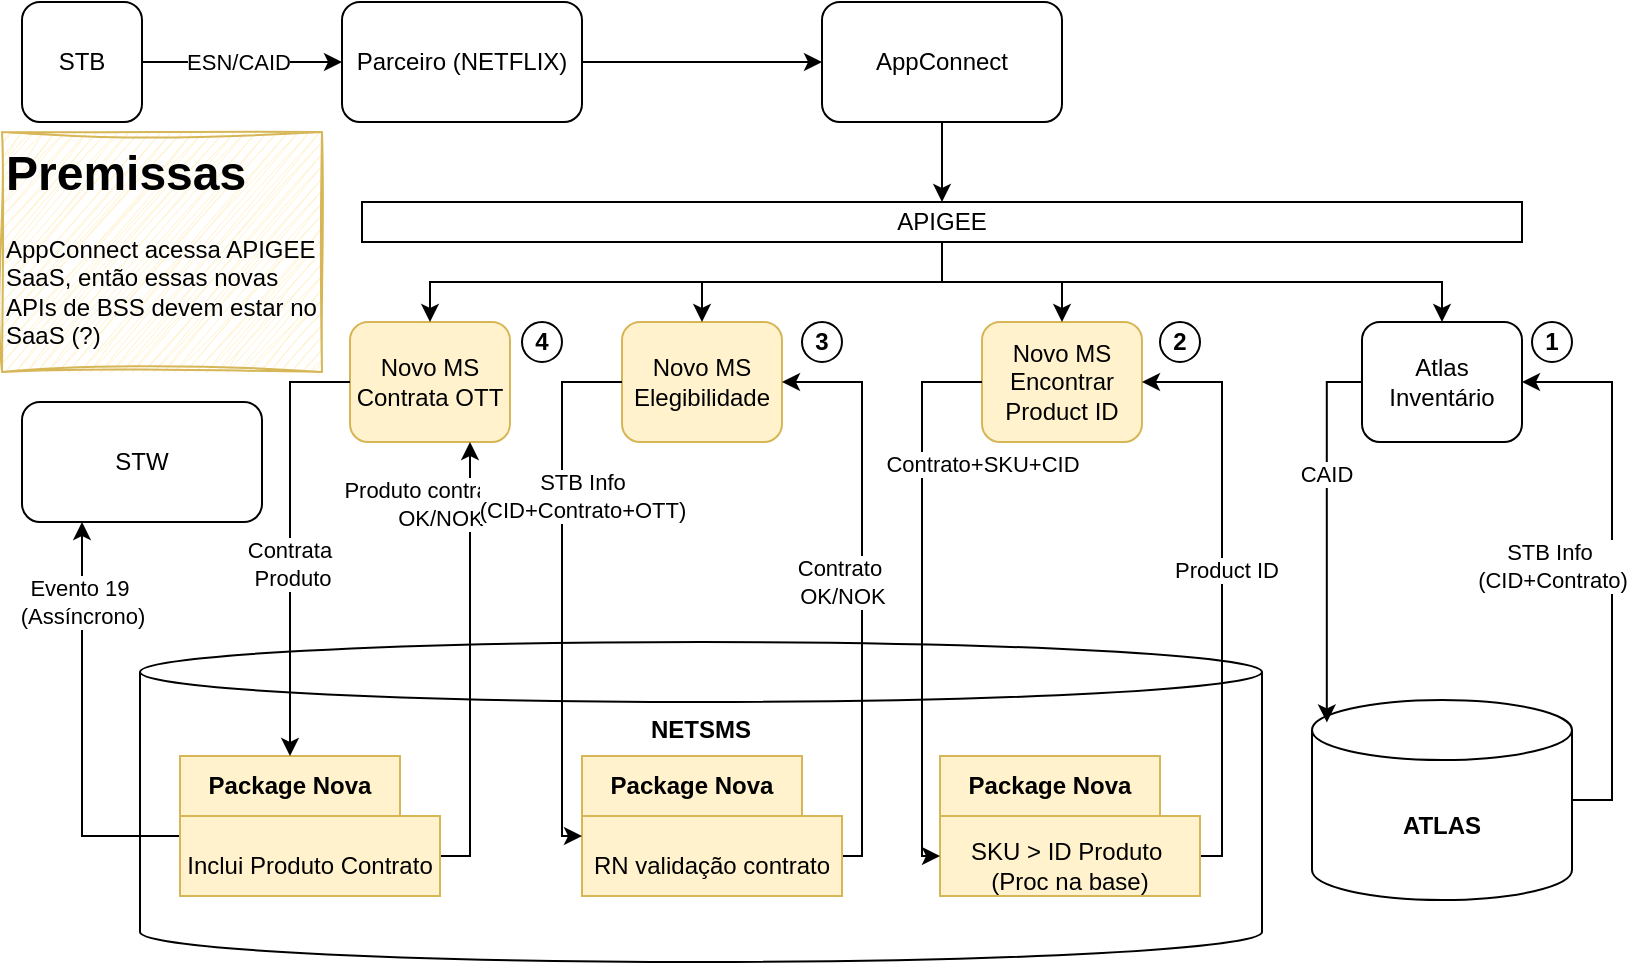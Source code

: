 <mxfile version="26.0.11">
  <diagram name="Página-1" id="kXkVYsWf9OJHEGPrg3_8">
    <mxGraphModel dx="1050" dy="522" grid="1" gridSize="10" guides="1" tooltips="1" connect="1" arrows="1" fold="1" page="1" pageScale="1" pageWidth="827" pageHeight="1169" math="0" shadow="0">
      <root>
        <mxCell id="0" />
        <mxCell id="1" parent="0" />
        <mxCell id="wwhrSut1Y8ac9y-j0grS-5" style="edgeStyle=orthogonalEdgeStyle;rounded=0;orthogonalLoop=1;jettySize=auto;html=1;entryX=0;entryY=0.5;entryDx=0;entryDy=0;" edge="1" parent="1" source="wwhrSut1Y8ac9y-j0grS-1" target="wwhrSut1Y8ac9y-j0grS-2">
          <mxGeometry relative="1" as="geometry" />
        </mxCell>
        <mxCell id="wwhrSut1Y8ac9y-j0grS-6" value="ESN/CAID" style="edgeLabel;html=1;align=center;verticalAlign=middle;resizable=0;points=[];" vertex="1" connectable="0" parent="wwhrSut1Y8ac9y-j0grS-5">
          <mxGeometry x="-0.05" y="3" relative="1" as="geometry">
            <mxPoint y="3" as="offset" />
          </mxGeometry>
        </mxCell>
        <mxCell id="wwhrSut1Y8ac9y-j0grS-1" value="STB" style="rounded=1;whiteSpace=wrap;html=1;" vertex="1" parent="1">
          <mxGeometry x="20" y="20" width="60" height="60" as="geometry" />
        </mxCell>
        <mxCell id="wwhrSut1Y8ac9y-j0grS-7" style="edgeStyle=orthogonalEdgeStyle;rounded=0;orthogonalLoop=1;jettySize=auto;html=1;entryX=0;entryY=0.5;entryDx=0;entryDy=0;" edge="1" parent="1" source="wwhrSut1Y8ac9y-j0grS-2" target="wwhrSut1Y8ac9y-j0grS-4">
          <mxGeometry relative="1" as="geometry" />
        </mxCell>
        <mxCell id="wwhrSut1Y8ac9y-j0grS-2" value="Parceiro (NETFLIX)" style="rounded=1;whiteSpace=wrap;html=1;" vertex="1" parent="1">
          <mxGeometry x="180" y="20" width="120" height="60" as="geometry" />
        </mxCell>
        <mxCell id="wwhrSut1Y8ac9y-j0grS-16" style="edgeStyle=orthogonalEdgeStyle;rounded=0;orthogonalLoop=1;jettySize=auto;html=1;entryX=0.5;entryY=0;entryDx=0;entryDy=0;" edge="1" parent="1" source="wwhrSut1Y8ac9y-j0grS-4" target="wwhrSut1Y8ac9y-j0grS-15">
          <mxGeometry relative="1" as="geometry" />
        </mxCell>
        <mxCell id="wwhrSut1Y8ac9y-j0grS-4" value="AppConnect" style="rounded=1;whiteSpace=wrap;html=1;" vertex="1" parent="1">
          <mxGeometry x="420" y="20" width="120" height="60" as="geometry" />
        </mxCell>
        <mxCell id="wwhrSut1Y8ac9y-j0grS-8" value="&lt;h1 style=&quot;margin-top: 0px;&quot;&gt;Premissas&lt;/h1&gt;&lt;p&gt;AppConnect acessa APIGEE SaaS, então essas novas APIs de BSS devem estar no SaaS (?)&lt;/p&gt;" style="text;html=1;whiteSpace=wrap;overflow=hidden;rounded=0;fillColor=#fff2cc;strokeColor=#d6b656;sketch=1;curveFitting=1;jiggle=2;" vertex="1" parent="1">
          <mxGeometry x="10" y="85" width="160" height="120" as="geometry" />
        </mxCell>
        <mxCell id="wwhrSut1Y8ac9y-j0grS-10" value="Novo MS Contrata OTT" style="rounded=1;whiteSpace=wrap;html=1;fillColor=#fff2cc;strokeColor=#d6b656;" vertex="1" parent="1">
          <mxGeometry x="184" y="180" width="80" height="60" as="geometry" />
        </mxCell>
        <mxCell id="wwhrSut1Y8ac9y-j0grS-11" value="Novo MS Elegibilidade" style="rounded=1;whiteSpace=wrap;html=1;fillColor=#fff2cc;strokeColor=#d6b656;" vertex="1" parent="1">
          <mxGeometry x="320" y="180" width="80" height="60" as="geometry" />
        </mxCell>
        <mxCell id="wwhrSut1Y8ac9y-j0grS-12" value="Novo MS Encontrar Product ID" style="rounded=1;whiteSpace=wrap;html=1;fillColor=#fff2cc;strokeColor=#d6b656;" vertex="1" parent="1">
          <mxGeometry x="500" y="180" width="80" height="60" as="geometry" />
        </mxCell>
        <mxCell id="wwhrSut1Y8ac9y-j0grS-13" value="Atlas Inventário" style="rounded=1;whiteSpace=wrap;html=1;" vertex="1" parent="1">
          <mxGeometry x="690" y="180" width="80" height="60" as="geometry" />
        </mxCell>
        <mxCell id="wwhrSut1Y8ac9y-j0grS-17" style="edgeStyle=orthogonalEdgeStyle;rounded=0;orthogonalLoop=1;jettySize=auto;html=1;entryX=0.5;entryY=0;entryDx=0;entryDy=0;" edge="1" parent="1" source="wwhrSut1Y8ac9y-j0grS-15" target="wwhrSut1Y8ac9y-j0grS-10">
          <mxGeometry relative="1" as="geometry" />
        </mxCell>
        <mxCell id="wwhrSut1Y8ac9y-j0grS-18" style="edgeStyle=orthogonalEdgeStyle;rounded=0;orthogonalLoop=1;jettySize=auto;html=1;entryX=0.5;entryY=0;entryDx=0;entryDy=0;" edge="1" parent="1" source="wwhrSut1Y8ac9y-j0grS-15" target="wwhrSut1Y8ac9y-j0grS-11">
          <mxGeometry relative="1" as="geometry" />
        </mxCell>
        <mxCell id="wwhrSut1Y8ac9y-j0grS-19" style="edgeStyle=orthogonalEdgeStyle;rounded=0;orthogonalLoop=1;jettySize=auto;html=1;entryX=0.5;entryY=0;entryDx=0;entryDy=0;" edge="1" parent="1" source="wwhrSut1Y8ac9y-j0grS-15" target="wwhrSut1Y8ac9y-j0grS-12">
          <mxGeometry relative="1" as="geometry" />
        </mxCell>
        <mxCell id="wwhrSut1Y8ac9y-j0grS-20" style="edgeStyle=orthogonalEdgeStyle;rounded=0;orthogonalLoop=1;jettySize=auto;html=1;" edge="1" parent="1" source="wwhrSut1Y8ac9y-j0grS-15" target="wwhrSut1Y8ac9y-j0grS-13">
          <mxGeometry relative="1" as="geometry" />
        </mxCell>
        <mxCell id="wwhrSut1Y8ac9y-j0grS-15" value="APIGEE" style="rounded=0;whiteSpace=wrap;html=1;" vertex="1" parent="1">
          <mxGeometry x="190" y="120" width="580" height="20" as="geometry" />
        </mxCell>
        <mxCell id="wwhrSut1Y8ac9y-j0grS-21" value="&lt;b&gt;NETSMS&lt;/b&gt;" style="shape=cylinder3;whiteSpace=wrap;html=1;boundedLbl=1;backgroundOutline=1;size=15;align=center;verticalAlign=top;" vertex="1" parent="1">
          <mxGeometry x="79" y="340" width="561" height="160" as="geometry" />
        </mxCell>
        <mxCell id="wwhrSut1Y8ac9y-j0grS-29" style="edgeStyle=orthogonalEdgeStyle;rounded=0;orthogonalLoop=1;jettySize=auto;html=1;entryX=0.25;entryY=1;entryDx=0;entryDy=0;exitX=0;exitY=0;exitDx=0;exitDy=40;exitPerimeter=0;" edge="1" parent="1" source="wwhrSut1Y8ac9y-j0grS-22" target="wwhrSut1Y8ac9y-j0grS-28">
          <mxGeometry relative="1" as="geometry" />
        </mxCell>
        <mxCell id="wwhrSut1Y8ac9y-j0grS-30" value="Evento 19&amp;nbsp;&lt;div&gt;(Assíncrono)&lt;/div&gt;" style="edgeLabel;html=1;align=center;verticalAlign=middle;resizable=0;points=[];" vertex="1" connectable="0" parent="wwhrSut1Y8ac9y-j0grS-29">
          <mxGeometry x="0.159" relative="1" as="geometry">
            <mxPoint y="-47" as="offset" />
          </mxGeometry>
        </mxCell>
        <mxCell id="wwhrSut1Y8ac9y-j0grS-33" style="edgeStyle=orthogonalEdgeStyle;rounded=0;orthogonalLoop=1;jettySize=auto;html=1;entryX=0.75;entryY=1;entryDx=0;entryDy=0;exitX=0;exitY=0;exitDx=130;exitDy=50;exitPerimeter=0;" edge="1" parent="1" source="wwhrSut1Y8ac9y-j0grS-22" target="wwhrSut1Y8ac9y-j0grS-10">
          <mxGeometry relative="1" as="geometry">
            <Array as="points">
              <mxPoint x="244" y="447" />
            </Array>
          </mxGeometry>
        </mxCell>
        <mxCell id="wwhrSut1Y8ac9y-j0grS-34" value="Produto contratado&amp;nbsp;&lt;div&gt;OK/NOK&lt;/div&gt;" style="edgeLabel;html=1;align=center;verticalAlign=middle;resizable=0;points=[];" vertex="1" connectable="0" parent="wwhrSut1Y8ac9y-j0grS-33">
          <mxGeometry x="0.581" y="3" relative="1" as="geometry">
            <mxPoint x="-12" y="-16" as="offset" />
          </mxGeometry>
        </mxCell>
        <mxCell id="wwhrSut1Y8ac9y-j0grS-22" value="Package Nova" style="shape=folder;fontStyle=1;tabWidth=110;tabHeight=30;tabPosition=left;html=1;boundedLbl=1;labelInHeader=1;container=1;collapsible=0;whiteSpace=wrap;verticalAlign=middle;fillColor=#fff2cc;strokeColor=#d6b656;" vertex="1" parent="1">
          <mxGeometry x="99" y="397" width="130" height="70" as="geometry" />
        </mxCell>
        <mxCell id="wwhrSut1Y8ac9y-j0grS-23" value="Inclui Produto Contrato" style="html=1;strokeColor=none;resizeWidth=1;resizeHeight=1;fillColor=none;part=1;connectable=0;allowArrows=0;deletable=0;whiteSpace=wrap;" vertex="1" parent="wwhrSut1Y8ac9y-j0grS-22">
          <mxGeometry width="130" height="49" relative="1" as="geometry">
            <mxPoint y="30" as="offset" />
          </mxGeometry>
        </mxCell>
        <mxCell id="wwhrSut1Y8ac9y-j0grS-37" style="edgeStyle=orthogonalEdgeStyle;rounded=0;orthogonalLoop=1;jettySize=auto;html=1;entryX=1;entryY=0.5;entryDx=0;entryDy=0;exitX=0;exitY=0;exitDx=130;exitDy=50;exitPerimeter=0;" edge="1" parent="1" source="wwhrSut1Y8ac9y-j0grS-24" target="wwhrSut1Y8ac9y-j0grS-11">
          <mxGeometry relative="1" as="geometry">
            <Array as="points">
              <mxPoint x="440" y="447" />
              <mxPoint x="440" y="210" />
            </Array>
          </mxGeometry>
        </mxCell>
        <mxCell id="wwhrSut1Y8ac9y-j0grS-38" value="Contrato&amp;nbsp;&lt;div&gt;OK/NOK&lt;/div&gt;" style="edgeLabel;html=1;align=center;verticalAlign=middle;resizable=0;points=[];" vertex="1" connectable="0" parent="wwhrSut1Y8ac9y-j0grS-37">
          <mxGeometry x="0.216" y="2" relative="1" as="geometry">
            <mxPoint x="-8" y="27" as="offset" />
          </mxGeometry>
        </mxCell>
        <mxCell id="wwhrSut1Y8ac9y-j0grS-24" value="Package Nova" style="shape=folder;fontStyle=1;tabWidth=110;tabHeight=30;tabPosition=left;html=1;boundedLbl=1;labelInHeader=1;container=1;collapsible=0;whiteSpace=wrap;verticalAlign=middle;fillColor=#fff2cc;strokeColor=#d6b656;" vertex="1" parent="1">
          <mxGeometry x="300" y="397" width="130" height="70" as="geometry" />
        </mxCell>
        <mxCell id="wwhrSut1Y8ac9y-j0grS-25" value="RN validação contrato" style="html=1;strokeColor=none;resizeWidth=1;resizeHeight=1;fillColor=none;part=1;connectable=0;allowArrows=0;deletable=0;whiteSpace=wrap;" vertex="1" parent="wwhrSut1Y8ac9y-j0grS-24">
          <mxGeometry width="130" height="49" relative="1" as="geometry">
            <mxPoint y="30" as="offset" />
          </mxGeometry>
        </mxCell>
        <mxCell id="wwhrSut1Y8ac9y-j0grS-41" style="edgeStyle=orthogonalEdgeStyle;rounded=0;orthogonalLoop=1;jettySize=auto;html=1;entryX=1;entryY=0.5;entryDx=0;entryDy=0;exitX=0;exitY=0;exitDx=130;exitDy=50;exitPerimeter=0;" edge="1" parent="1" source="wwhrSut1Y8ac9y-j0grS-26" target="wwhrSut1Y8ac9y-j0grS-12">
          <mxGeometry relative="1" as="geometry">
            <Array as="points">
              <mxPoint x="620" y="447" />
              <mxPoint x="620" y="210" />
            </Array>
          </mxGeometry>
        </mxCell>
        <mxCell id="wwhrSut1Y8ac9y-j0grS-42" value="Product ID" style="edgeLabel;html=1;align=center;verticalAlign=middle;resizable=0;points=[];" vertex="1" connectable="0" parent="wwhrSut1Y8ac9y-j0grS-41">
          <mxGeometry x="0.073" y="-2" relative="1" as="geometry">
            <mxPoint as="offset" />
          </mxGeometry>
        </mxCell>
        <mxCell id="wwhrSut1Y8ac9y-j0grS-26" value="Package Nova" style="shape=folder;fontStyle=1;tabWidth=110;tabHeight=30;tabPosition=left;html=1;boundedLbl=1;labelInHeader=1;container=1;collapsible=0;whiteSpace=wrap;verticalAlign=middle;fillColor=#fff2cc;strokeColor=#d6b656;" vertex="1" parent="1">
          <mxGeometry x="479" y="397" width="130" height="70" as="geometry" />
        </mxCell>
        <mxCell id="wwhrSut1Y8ac9y-j0grS-27" value="SKU &amp;gt; ID Produto&amp;nbsp;&lt;div&gt;(Proc na base)&lt;/div&gt;" style="html=1;strokeColor=none;resizeWidth=1;resizeHeight=1;fillColor=none;part=1;connectable=0;allowArrows=0;deletable=0;whiteSpace=wrap;" vertex="1" parent="wwhrSut1Y8ac9y-j0grS-26">
          <mxGeometry width="130" height="49" relative="1" as="geometry">
            <mxPoint y="30" as="offset" />
          </mxGeometry>
        </mxCell>
        <mxCell id="wwhrSut1Y8ac9y-j0grS-28" value="STW" style="rounded=1;whiteSpace=wrap;html=1;" vertex="1" parent="1">
          <mxGeometry x="20" y="220" width="120" height="60" as="geometry" />
        </mxCell>
        <mxCell id="wwhrSut1Y8ac9y-j0grS-31" style="edgeStyle=orthogonalEdgeStyle;rounded=0;orthogonalLoop=1;jettySize=auto;html=1;entryX=0;entryY=0;entryDx=55;entryDy=0;entryPerimeter=0;" edge="1" parent="1" source="wwhrSut1Y8ac9y-j0grS-10" target="wwhrSut1Y8ac9y-j0grS-22">
          <mxGeometry relative="1" as="geometry">
            <Array as="points">
              <mxPoint x="154" y="210" />
            </Array>
          </mxGeometry>
        </mxCell>
        <mxCell id="wwhrSut1Y8ac9y-j0grS-32" value="Contrata&amp;nbsp;&lt;div&gt;Produto&lt;/div&gt;" style="edgeLabel;html=1;align=center;verticalAlign=middle;resizable=0;points=[];" vertex="1" connectable="0" parent="wwhrSut1Y8ac9y-j0grS-31">
          <mxGeometry x="-0.011" y="1" relative="1" as="geometry">
            <mxPoint y="13" as="offset" />
          </mxGeometry>
        </mxCell>
        <mxCell id="wwhrSut1Y8ac9y-j0grS-35" style="edgeStyle=orthogonalEdgeStyle;rounded=0;orthogonalLoop=1;jettySize=auto;html=1;exitX=0;exitY=0.5;exitDx=0;exitDy=0;entryX=0;entryY=0;entryDx=0;entryDy=40;entryPerimeter=0;" edge="1" parent="1" source="wwhrSut1Y8ac9y-j0grS-11" target="wwhrSut1Y8ac9y-j0grS-24">
          <mxGeometry relative="1" as="geometry">
            <mxPoint x="360" y="440" as="targetPoint" />
            <Array as="points">
              <mxPoint x="290" y="210" />
              <mxPoint x="290" y="437" />
            </Array>
          </mxGeometry>
        </mxCell>
        <mxCell id="wwhrSut1Y8ac9y-j0grS-36" value="STB Info&lt;div&gt;(CID+Contrato+OTT)&lt;/div&gt;" style="edgeLabel;html=1;align=center;verticalAlign=middle;resizable=0;points=[];" vertex="1" connectable="0" parent="wwhrSut1Y8ac9y-j0grS-35">
          <mxGeometry x="-0.005" y="5" relative="1" as="geometry">
            <mxPoint x="5" y="-46" as="offset" />
          </mxGeometry>
        </mxCell>
        <mxCell id="wwhrSut1Y8ac9y-j0grS-39" style="edgeStyle=orthogonalEdgeStyle;rounded=0;orthogonalLoop=1;jettySize=auto;html=1;entryX=0;entryY=0;entryDx=0;entryDy=50;entryPerimeter=0;" edge="1" parent="1" source="wwhrSut1Y8ac9y-j0grS-12" target="wwhrSut1Y8ac9y-j0grS-26">
          <mxGeometry relative="1" as="geometry">
            <Array as="points">
              <mxPoint x="470" y="210" />
              <mxPoint x="470" y="447" />
            </Array>
          </mxGeometry>
        </mxCell>
        <mxCell id="wwhrSut1Y8ac9y-j0grS-40" value="Contrato+SKU+CID" style="edgeLabel;html=1;align=center;verticalAlign=middle;resizable=0;points=[];" vertex="1" connectable="0" parent="wwhrSut1Y8ac9y-j0grS-39">
          <mxGeometry x="-0.576" y="-1" relative="1" as="geometry">
            <mxPoint x="31" y="12" as="offset" />
          </mxGeometry>
        </mxCell>
        <mxCell id="wwhrSut1Y8ac9y-j0grS-46" style="edgeStyle=orthogonalEdgeStyle;rounded=0;orthogonalLoop=1;jettySize=auto;html=1;entryX=1;entryY=0.5;entryDx=0;entryDy=0;exitX=1;exitY=0.5;exitDx=0;exitDy=0;exitPerimeter=0;" edge="1" parent="1" source="wwhrSut1Y8ac9y-j0grS-43" target="wwhrSut1Y8ac9y-j0grS-13">
          <mxGeometry relative="1" as="geometry" />
        </mxCell>
        <mxCell id="wwhrSut1Y8ac9y-j0grS-47" value="STB Info&amp;nbsp;&lt;div&gt;(CID+Contrato)&lt;/div&gt;" style="edgeLabel;html=1;align=center;verticalAlign=middle;resizable=0;points=[];" vertex="1" connectable="0" parent="wwhrSut1Y8ac9y-j0grS-46">
          <mxGeometry x="0.095" relative="1" as="geometry">
            <mxPoint x="-30" y="13" as="offset" />
          </mxGeometry>
        </mxCell>
        <mxCell id="wwhrSut1Y8ac9y-j0grS-43" value="&lt;b&gt;ATLAS&lt;/b&gt;" style="shape=cylinder3;whiteSpace=wrap;html=1;boundedLbl=1;backgroundOutline=1;size=15;" vertex="1" parent="1">
          <mxGeometry x="665" y="369" width="130" height="100" as="geometry" />
        </mxCell>
        <mxCell id="wwhrSut1Y8ac9y-j0grS-44" style="edgeStyle=orthogonalEdgeStyle;rounded=0;orthogonalLoop=1;jettySize=auto;html=1;entryX=0.057;entryY=0.112;entryDx=0;entryDy=0;entryPerimeter=0;" edge="1" parent="1" source="wwhrSut1Y8ac9y-j0grS-13" target="wwhrSut1Y8ac9y-j0grS-43">
          <mxGeometry relative="1" as="geometry">
            <Array as="points">
              <mxPoint x="672" y="210" />
            </Array>
          </mxGeometry>
        </mxCell>
        <mxCell id="wwhrSut1Y8ac9y-j0grS-45" value="CAID" style="edgeLabel;html=1;align=center;verticalAlign=middle;resizable=0;points=[];" vertex="1" connectable="0" parent="wwhrSut1Y8ac9y-j0grS-44">
          <mxGeometry x="-0.331" y="-1" relative="1" as="geometry">
            <mxPoint as="offset" />
          </mxGeometry>
        </mxCell>
        <mxCell id="wwhrSut1Y8ac9y-j0grS-48" value="1" style="ellipse;whiteSpace=wrap;html=1;aspect=fixed;fontStyle=1" vertex="1" parent="1">
          <mxGeometry x="775" y="180" width="20" height="20" as="geometry" />
        </mxCell>
        <mxCell id="wwhrSut1Y8ac9y-j0grS-50" value="2" style="ellipse;whiteSpace=wrap;html=1;aspect=fixed;fontStyle=1" vertex="1" parent="1">
          <mxGeometry x="589" y="180" width="20" height="20" as="geometry" />
        </mxCell>
        <mxCell id="wwhrSut1Y8ac9y-j0grS-51" value="3" style="ellipse;whiteSpace=wrap;html=1;aspect=fixed;fontStyle=1" vertex="1" parent="1">
          <mxGeometry x="410" y="180" width="20" height="20" as="geometry" />
        </mxCell>
        <mxCell id="wwhrSut1Y8ac9y-j0grS-53" value="4" style="ellipse;whiteSpace=wrap;html=1;aspect=fixed;fontStyle=1" vertex="1" parent="1">
          <mxGeometry x="270" y="180" width="20" height="20" as="geometry" />
        </mxCell>
      </root>
    </mxGraphModel>
  </diagram>
</mxfile>
